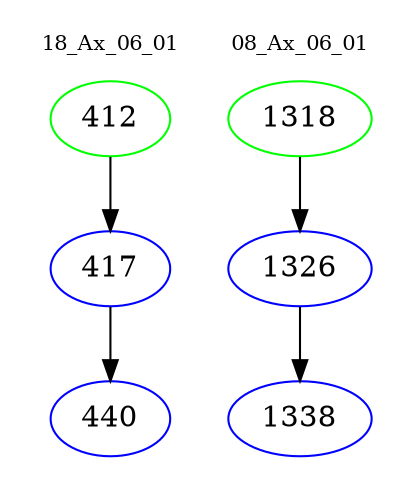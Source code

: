 digraph{
subgraph cluster_0 {
color = white
label = "18_Ax_06_01";
fontsize=10;
T0_412 [label="412", color="green"]
T0_412 -> T0_417 [color="black"]
T0_417 [label="417", color="blue"]
T0_417 -> T0_440 [color="black"]
T0_440 [label="440", color="blue"]
}
subgraph cluster_1 {
color = white
label = "08_Ax_06_01";
fontsize=10;
T1_1318 [label="1318", color="green"]
T1_1318 -> T1_1326 [color="black"]
T1_1326 [label="1326", color="blue"]
T1_1326 -> T1_1338 [color="black"]
T1_1338 [label="1338", color="blue"]
}
}
